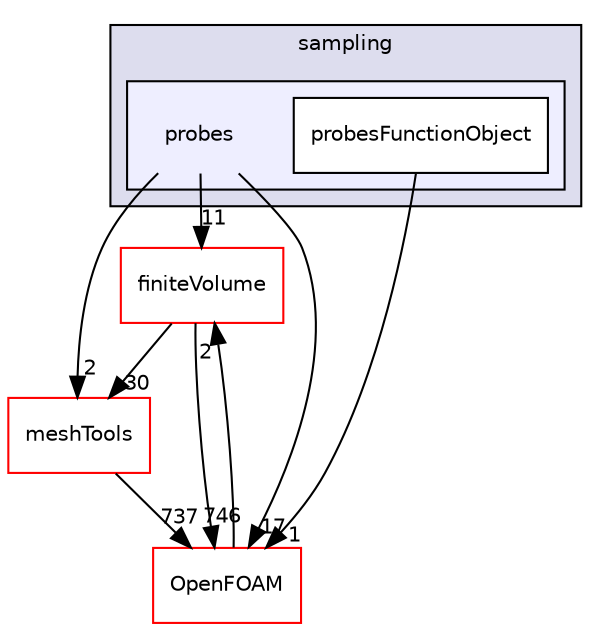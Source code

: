 digraph "src/sampling/probes" {
  bgcolor=transparent;
  compound=true
  node [ fontsize="10", fontname="Helvetica"];
  edge [ labelfontsize="10", labelfontname="Helvetica"];
  subgraph clusterdir_24a3817a3c61c11f04a0a72057522f4f {
    graph [ bgcolor="#ddddee", pencolor="black", label="sampling" fontname="Helvetica", fontsize="10", URL="dir_24a3817a3c61c11f04a0a72057522f4f.html"]
  subgraph clusterdir_cbe5babacf778e7f66e66e5bcfb862b0 {
    graph [ bgcolor="#eeeeff", pencolor="black", label="" URL="dir_cbe5babacf778e7f66e66e5bcfb862b0.html"];
    dir_cbe5babacf778e7f66e66e5bcfb862b0 [shape=plaintext label="probes"];
    dir_f2e24231ade46650448fc1917c440f69 [shape=box label="probesFunctionObject" color="black" fillcolor="white" style="filled" URL="dir_f2e24231ade46650448fc1917c440f69.html"];
  }
  }
  dir_9bd15774b555cf7259a6fa18f99fe99b [shape=box label="finiteVolume" color="red" URL="dir_9bd15774b555cf7259a6fa18f99fe99b.html"];
  dir_ae30ad0bef50cf391b24c614251bb9fd [shape=box label="meshTools" color="red" URL="dir_ae30ad0bef50cf391b24c614251bb9fd.html"];
  dir_c5473ff19b20e6ec4dfe5c310b3778a8 [shape=box label="OpenFOAM" color="red" URL="dir_c5473ff19b20e6ec4dfe5c310b3778a8.html"];
  dir_9bd15774b555cf7259a6fa18f99fe99b->dir_ae30ad0bef50cf391b24c614251bb9fd [headlabel="30", labeldistance=1.5 headhref="dir_000898_001752.html"];
  dir_9bd15774b555cf7259a6fa18f99fe99b->dir_c5473ff19b20e6ec4dfe5c310b3778a8 [headlabel="746", labeldistance=1.5 headhref="dir_000898_001898.html"];
  dir_ae30ad0bef50cf391b24c614251bb9fd->dir_c5473ff19b20e6ec4dfe5c310b3778a8 [headlabel="737", labeldistance=1.5 headhref="dir_001752_001898.html"];
  dir_cbe5babacf778e7f66e66e5bcfb862b0->dir_9bd15774b555cf7259a6fa18f99fe99b [headlabel="11", labeldistance=1.5 headhref="dir_002692_000898.html"];
  dir_cbe5babacf778e7f66e66e5bcfb862b0->dir_ae30ad0bef50cf391b24c614251bb9fd [headlabel="2", labeldistance=1.5 headhref="dir_002692_001752.html"];
  dir_cbe5babacf778e7f66e66e5bcfb862b0->dir_c5473ff19b20e6ec4dfe5c310b3778a8 [headlabel="17", labeldistance=1.5 headhref="dir_002692_001898.html"];
  dir_c5473ff19b20e6ec4dfe5c310b3778a8->dir_9bd15774b555cf7259a6fa18f99fe99b [headlabel="2", labeldistance=1.5 headhref="dir_001898_000898.html"];
  dir_f2e24231ade46650448fc1917c440f69->dir_c5473ff19b20e6ec4dfe5c310b3778a8 [headlabel="1", labeldistance=1.5 headhref="dir_002693_001898.html"];
}
